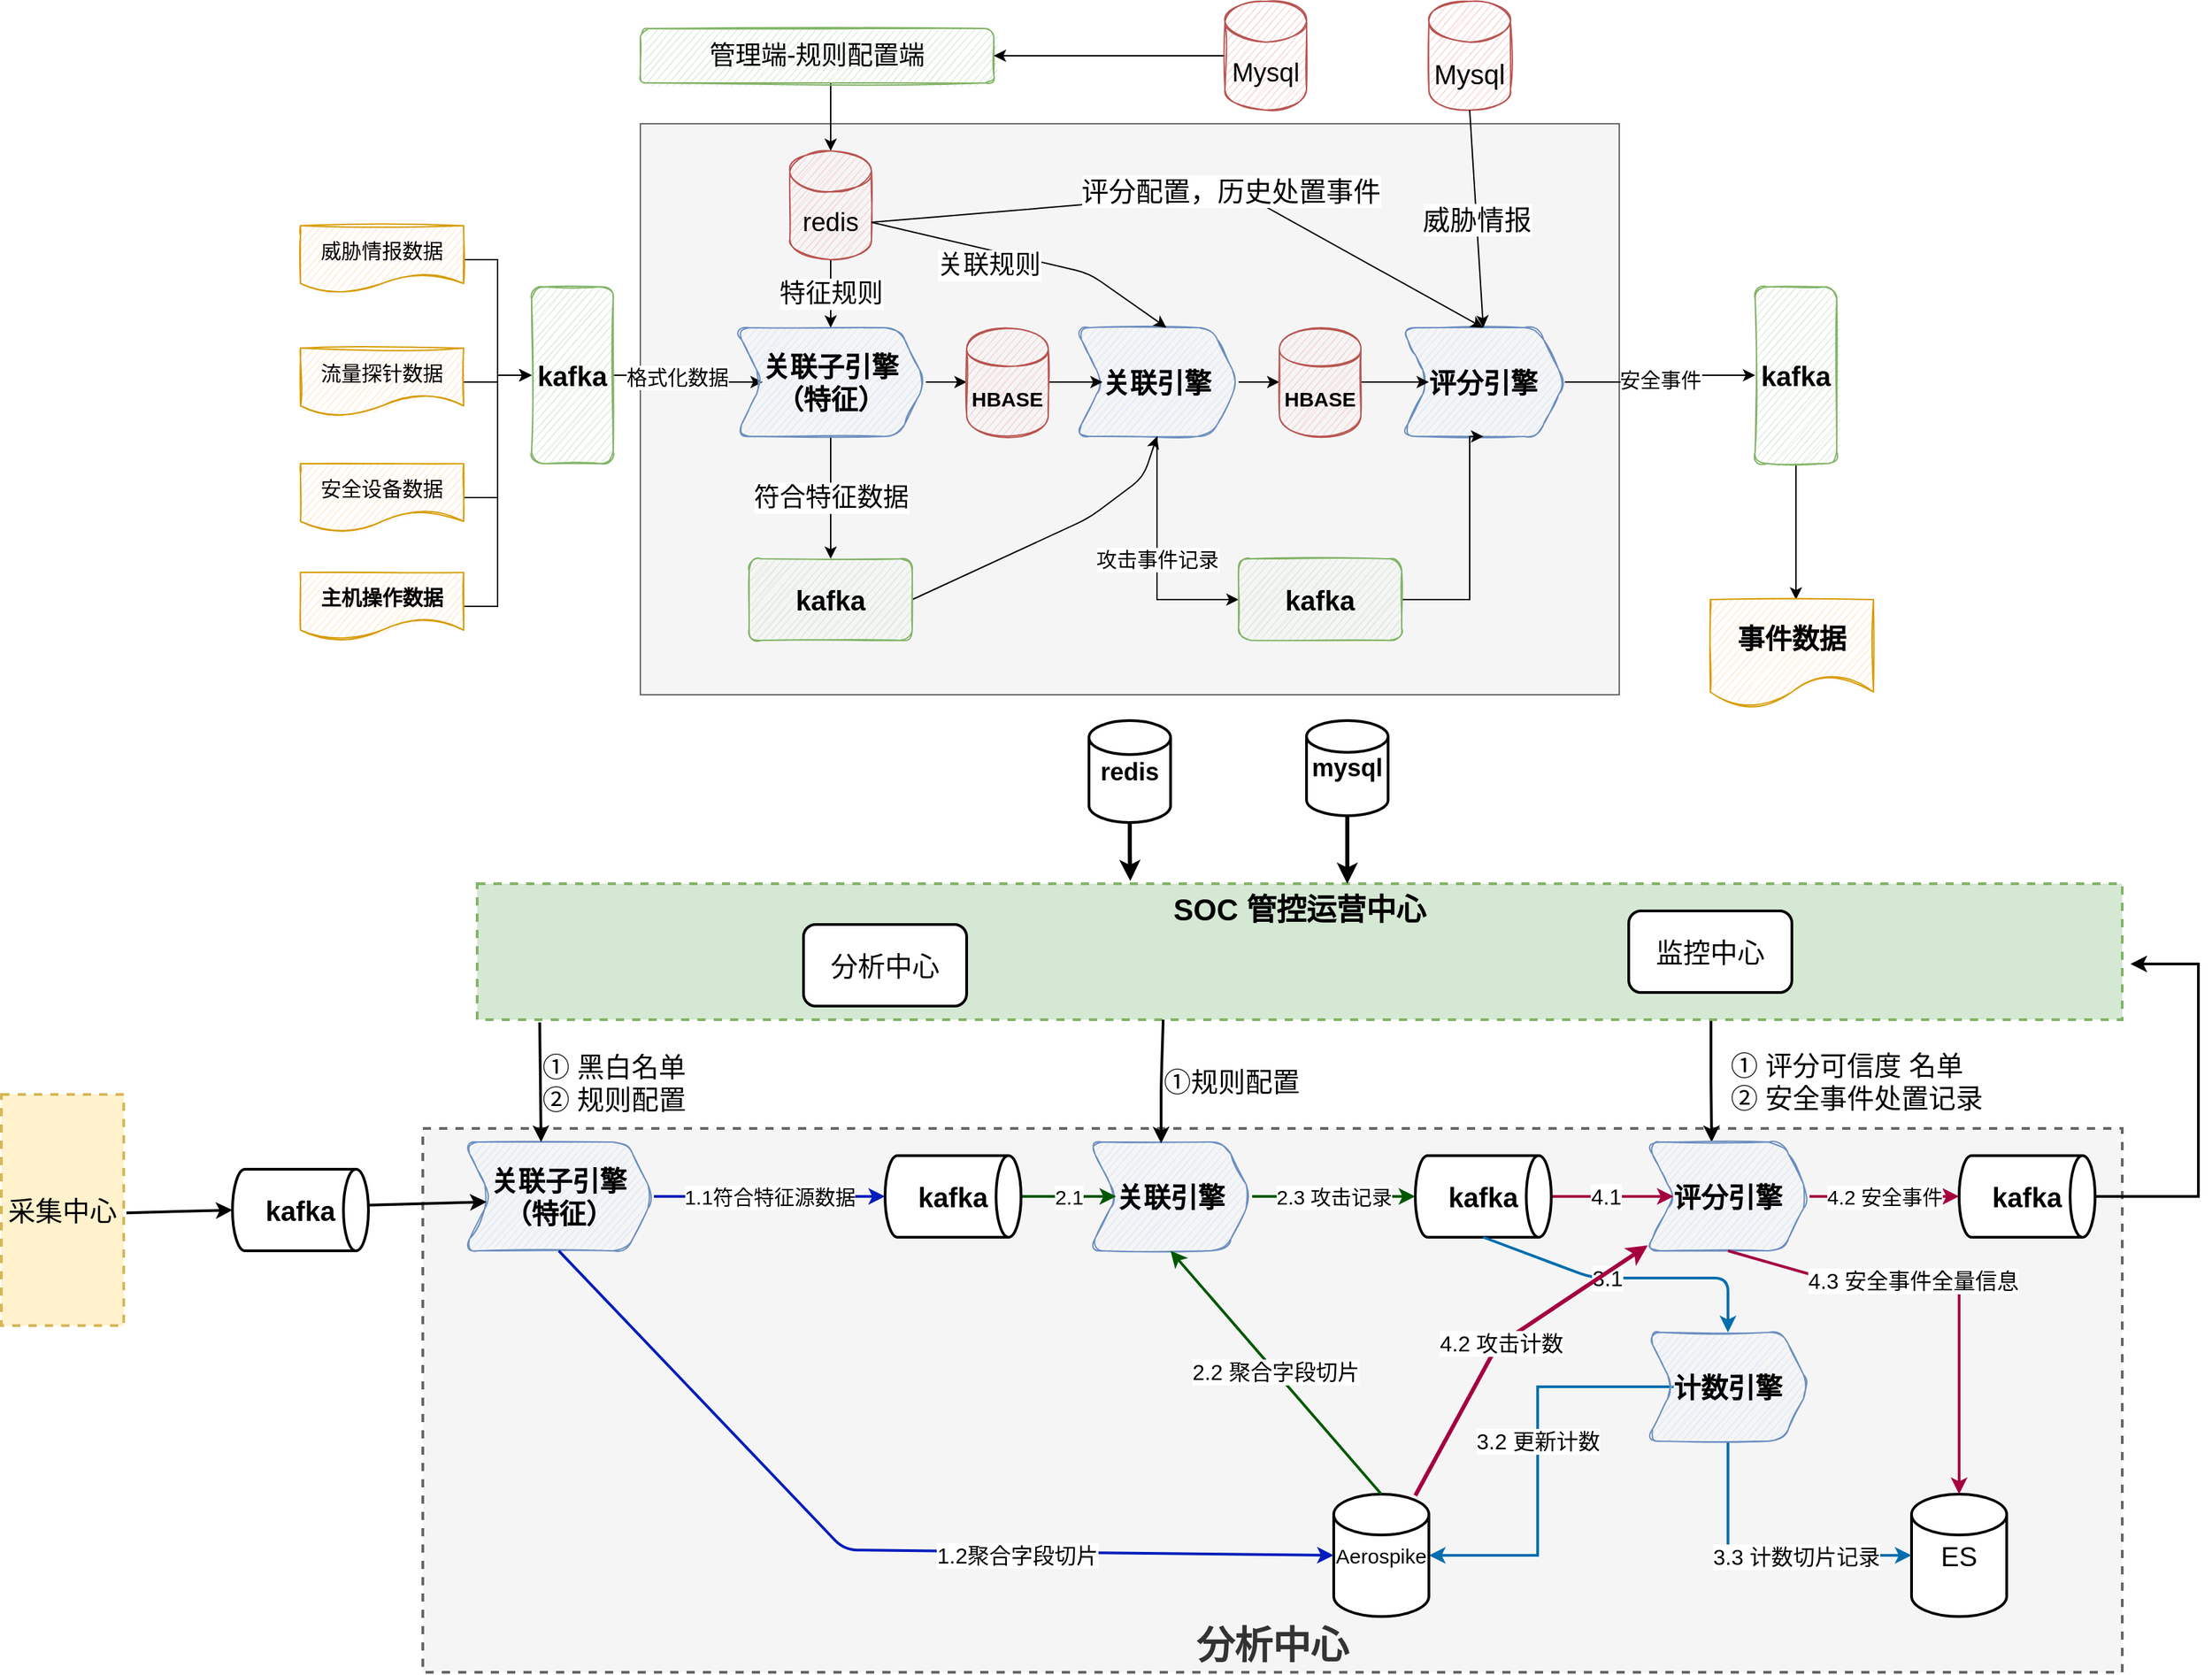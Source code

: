 <mxfile version="13.9.2" type="github">
  <diagram id="k-_hA_vMaZ0_n13lo4ve" name="Page-1">
    <mxGraphModel dx="3197" dy="2439" grid="0" gridSize="10" guides="1" tooltips="1" connect="1" arrows="1" fold="1" page="1" pageScale="1" pageWidth="827" pageHeight="1169" math="0" shadow="0">
      <root>
        <mxCell id="0" />
        <mxCell id="1" parent="0" />
        <mxCell id="I-t4ilNqCJrQ_DmIzYB3-65" value="分析中心" style="rounded=0;whiteSpace=wrap;html=1;strokeWidth=2;fontSize=28;dashed=1;verticalAlign=bottom;fillColor=#f5f5f5;strokeColor=#666666;fontColor=#333333;fontStyle=1" vertex="1" parent="1">
          <mxGeometry x="-60" y="810" width="1250" height="400" as="geometry" />
        </mxCell>
        <mxCell id="I-t4ilNqCJrQ_DmIzYB3-51" value="① 评分可信度 名单&lt;br&gt;&lt;div&gt;② 安全事件处置记录&lt;/div&gt;" style="edgeStyle=orthogonalEdgeStyle;rounded=0;orthogonalLoop=1;jettySize=auto;html=1;exitX=0.75;exitY=1;exitDx=0;exitDy=0;entryX=0.4;entryY=0;entryDx=0;entryDy=0;entryPerimeter=0;strokeWidth=2;fontSize=20;align=left;" edge="1" parent="1" source="I-t4ilNqCJrQ_DmIzYB3-13" target="I-t4ilNqCJrQ_DmIzYB3-3">
          <mxGeometry x="0.007" y="12" relative="1" as="geometry">
            <mxPoint as="offset" />
          </mxGeometry>
        </mxCell>
        <mxCell id="I-t4ilNqCJrQ_DmIzYB3-13" value="SOC 管控运营中心" style="rounded=0;whiteSpace=wrap;html=1;dashed=1;strokeWidth=2;fontSize=22;fontStyle=1;verticalAlign=top;fillColor=#d5e8d4;strokeColor=#82b366;" vertex="1" parent="1">
          <mxGeometry x="-20" y="630" width="1210" height="100" as="geometry" />
        </mxCell>
        <mxCell id="zdGKlnPMTBpzzSBxHCTf-1" value="" style="rounded=0;whiteSpace=wrap;html=1;fillColor=#f5f5f5;strokeColor=#666666;fontColor=#333333;" parent="1" vertex="1">
          <mxGeometry x="100" y="71" width="720" height="420" as="geometry" />
        </mxCell>
        <mxCell id="t2oM3CRjPCpd91PFb_5H-9" value="" style="edgeStyle=orthogonalEdgeStyle;rounded=0;orthogonalLoop=1;jettySize=auto;html=1;fontStyle=1" parent="1" source="t2oM3CRjPCpd91PFb_5H-1" target="t2oM3CRjPCpd91PFb_5H-8" edge="1">
          <mxGeometry relative="1" as="geometry" />
        </mxCell>
        <mxCell id="t2oM3CRjPCpd91PFb_5H-44" value="格式化数据" style="edgeLabel;html=1;align=center;verticalAlign=middle;resizable=0;points=[];fontSize=15;" parent="t2oM3CRjPCpd91PFb_5H-9" vertex="1" connectable="0">
          <mxGeometry x="-0.213" y="2" relative="1" as="geometry">
            <mxPoint as="offset" />
          </mxGeometry>
        </mxCell>
        <mxCell id="t2oM3CRjPCpd91PFb_5H-1" value="kafka" style="rounded=1;whiteSpace=wrap;html=1;sketch=1;fillColor=#d5e8d4;strokeColor=#82b366;fontSize=20;fontStyle=1" parent="1" vertex="1">
          <mxGeometry x="20" y="191" width="60" height="130" as="geometry" />
        </mxCell>
        <mxCell id="t2oM3CRjPCpd91PFb_5H-3" value="" style="edgeStyle=orthogonalEdgeStyle;rounded=0;orthogonalLoop=1;jettySize=auto;html=1;fontStyle=1;fontSize=15;exitX=1;exitY=0.5;exitDx=0;exitDy=0;" parent="1" source="t2oM3CRjPCpd91PFb_5H-53" target="t2oM3CRjPCpd91PFb_5H-1" edge="1">
          <mxGeometry relative="1" as="geometry">
            <mxPoint x="-20" y="261" as="sourcePoint" />
          </mxGeometry>
        </mxCell>
        <mxCell id="t2oM3CRjPCpd91PFb_5H-33" value="" style="edgeStyle=orthogonalEdgeStyle;rounded=0;orthogonalLoop=1;jettySize=auto;html=1;fontSize=19;" parent="1" source="t2oM3CRjPCpd91PFb_5H-38" edge="1">
          <mxGeometry relative="1" as="geometry">
            <mxPoint x="950" y="421" as="targetPoint" />
          </mxGeometry>
        </mxCell>
        <mxCell id="G5bn7CLQvwC5X1-ajMHJ-4" value="" style="edgeStyle=orthogonalEdgeStyle;rounded=0;orthogonalLoop=1;jettySize=auto;html=1;" parent="1" source="t2oM3CRjPCpd91PFb_5H-6" target="G5bn7CLQvwC5X1-ajMHJ-3" edge="1">
          <mxGeometry relative="1" as="geometry" />
        </mxCell>
        <mxCell id="t2oM3CRjPCpd91PFb_5H-6" value="关联引擎" style="shape=step;perimeter=stepPerimeter;whiteSpace=wrap;html=1;fixedSize=1;rounded=1;strokeColor=#6c8ebf;fillColor=#dae8fc;sketch=1;fontSize=20;fontStyle=1" parent="1" vertex="1">
          <mxGeometry x="420" y="221" width="120" height="80" as="geometry" />
        </mxCell>
        <mxCell id="t2oM3CRjPCpd91PFb_5H-15" value="" style="edgeStyle=orthogonalEdgeStyle;rounded=0;orthogonalLoop=1;jettySize=auto;html=1;fontSize=20;fontStyle=1" parent="1" source="t2oM3CRjPCpd91PFb_5H-8" target="t2oM3CRjPCpd91PFb_5H-14" edge="1">
          <mxGeometry relative="1" as="geometry" />
        </mxCell>
        <mxCell id="t2oM3CRjPCpd91PFb_5H-18" value="符合特征数据" style="edgeStyle=orthogonalEdgeStyle;rounded=0;orthogonalLoop=1;jettySize=auto;html=1;fontSize=19;entryX=0.5;entryY=0;entryDx=0;entryDy=0;" parent="1" source="t2oM3CRjPCpd91PFb_5H-8" target="t2oM3CRjPCpd91PFb_5H-34" edge="1">
          <mxGeometry relative="1" as="geometry">
            <mxPoint x="370" y="451" as="targetPoint" />
          </mxGeometry>
        </mxCell>
        <mxCell id="t2oM3CRjPCpd91PFb_5H-8" value="关联子引擎（特征）" style="shape=step;perimeter=stepPerimeter;whiteSpace=wrap;html=1;fixedSize=1;rounded=1;strokeColor=#6c8ebf;fillColor=#dae8fc;sketch=1;fontSize=20;fontStyle=1" parent="1" vertex="1">
          <mxGeometry x="170" y="221" width="140" height="80" as="geometry" />
        </mxCell>
        <mxCell id="t2oM3CRjPCpd91PFb_5H-10" style="edgeStyle=orthogonalEdgeStyle;rounded=0;orthogonalLoop=1;jettySize=auto;html=1;exitX=0.5;exitY=1;exitDx=0;exitDy=0;fontStyle=1" parent="1" source="t2oM3CRjPCpd91PFb_5H-6" target="t2oM3CRjPCpd91PFb_5H-6" edge="1">
          <mxGeometry relative="1" as="geometry" />
        </mxCell>
        <mxCell id="t2oM3CRjPCpd91PFb_5H-16" value="" style="edgeStyle=orthogonalEdgeStyle;rounded=0;orthogonalLoop=1;jettySize=auto;html=1;fontSize=20;fontStyle=1" parent="1" source="t2oM3CRjPCpd91PFb_5H-14" target="t2oM3CRjPCpd91PFb_5H-6" edge="1">
          <mxGeometry relative="1" as="geometry" />
        </mxCell>
        <mxCell id="t2oM3CRjPCpd91PFb_5H-14" value="&lt;font style=&quot;font-size: 15px&quot;&gt;HBASE&lt;/font&gt;" style="shape=cylinder;whiteSpace=wrap;html=1;boundedLbl=1;backgroundOutline=1;rounded=1;strokeColor=#b85450;fillColor=#f8cecc;sketch=1;fontStyle=1" parent="1" vertex="1">
          <mxGeometry x="340" y="221" width="60" height="80" as="geometry" />
        </mxCell>
        <mxCell id="t2oM3CRjPCpd91PFb_5H-19" value="" style="endArrow=classic;html=1;fontSize=19;exitX=1;exitY=0.5;exitDx=0;exitDy=0;entryX=0.5;entryY=1;entryDx=0;entryDy=0;" parent="1" source="t2oM3CRjPCpd91PFb_5H-34" target="t2oM3CRjPCpd91PFb_5H-6" edge="1">
          <mxGeometry width="50" height="50" relative="1" as="geometry">
            <mxPoint x="447.5" y="491" as="sourcePoint" />
            <mxPoint x="497.5" y="341" as="targetPoint" />
            <Array as="points">
              <mxPoint x="430" y="361" />
              <mxPoint x="470" y="331" />
            </Array>
          </mxGeometry>
        </mxCell>
        <mxCell id="t2oM3CRjPCpd91PFb_5H-27" value="" style="edgeStyle=orthogonalEdgeStyle;rounded=0;orthogonalLoop=1;jettySize=auto;html=1;fontSize=19;" parent="1" source="t2oM3CRjPCpd91PFb_5H-20" target="t2oM3CRjPCpd91PFb_5H-26" edge="1">
          <mxGeometry relative="1" as="geometry">
            <Array as="points">
              <mxPoint x="240" y="51" />
              <mxPoint x="240" y="51" />
            </Array>
          </mxGeometry>
        </mxCell>
        <mxCell id="t2oM3CRjPCpd91PFb_5H-20" value="管理端-规则配置端" style="rounded=1;whiteSpace=wrap;html=1;sketch=1;strokeWidth=1;fontSize=19;fillColor=#d5e8d4;strokeColor=#82b366;" parent="1" vertex="1">
          <mxGeometry x="100" y="1" width="260" height="40" as="geometry" />
        </mxCell>
        <mxCell id="t2oM3CRjPCpd91PFb_5H-23" value="" style="edgeStyle=orthogonalEdgeStyle;rounded=0;orthogonalLoop=1;jettySize=auto;html=1;fontSize=19;entryX=1;entryY=0.5;entryDx=0;entryDy=0;" parent="1" source="t2oM3CRjPCpd91PFb_5H-22" target="t2oM3CRjPCpd91PFb_5H-20" edge="1">
          <mxGeometry relative="1" as="geometry" />
        </mxCell>
        <mxCell id="t2oM3CRjPCpd91PFb_5H-22" value="Mysql" style="shape=cylinder3;whiteSpace=wrap;html=1;boundedLbl=1;backgroundOutline=1;size=15;sketch=1;strokeWidth=1;fontSize=19;fillColor=#f8cecc;strokeColor=#b85450;" parent="1" vertex="1">
          <mxGeometry x="530" y="-19" width="60" height="80" as="geometry" />
        </mxCell>
        <mxCell id="t2oM3CRjPCpd91PFb_5H-28" value="特征规则" style="edgeStyle=orthogonalEdgeStyle;rounded=0;orthogonalLoop=1;jettySize=auto;html=1;fontSize=19;" parent="1" source="t2oM3CRjPCpd91PFb_5H-26" target="t2oM3CRjPCpd91PFb_5H-8" edge="1">
          <mxGeometry relative="1" as="geometry" />
        </mxCell>
        <mxCell id="t2oM3CRjPCpd91PFb_5H-26" value="redis" style="shape=cylinder3;whiteSpace=wrap;html=1;boundedLbl=1;backgroundOutline=1;size=15;sketch=1;strokeWidth=1;fontSize=19;fillColor=#f8cecc;strokeColor=#b85450;" parent="1" vertex="1">
          <mxGeometry x="210" y="91" width="60" height="80" as="geometry" />
        </mxCell>
        <mxCell id="t2oM3CRjPCpd91PFb_5H-30" value="" style="endArrow=classic;html=1;fontSize=19;exitX=1;exitY=0;exitDx=0;exitDy=52.5;exitPerimeter=0;entryX=0.558;entryY=0;entryDx=0;entryDy=0;entryPerimeter=0;" parent="1" source="t2oM3CRjPCpd91PFb_5H-26" target="t2oM3CRjPCpd91PFb_5H-6" edge="1">
          <mxGeometry width="50" height="50" relative="1" as="geometry">
            <mxPoint x="510" y="151" as="sourcePoint" />
            <mxPoint x="560" y="101" as="targetPoint" />
            <Array as="points">
              <mxPoint x="430" y="181" />
            </Array>
          </mxGeometry>
        </mxCell>
        <mxCell id="t2oM3CRjPCpd91PFb_5H-31" value="关联规则" style="edgeLabel;html=1;align=center;verticalAlign=middle;resizable=0;points=[];fontSize=19;" parent="t2oM3CRjPCpd91PFb_5H-30" vertex="1" connectable="0">
          <mxGeometry x="0.069" y="1" relative="1" as="geometry">
            <mxPoint x="-36.17" y="3.33" as="offset" />
          </mxGeometry>
        </mxCell>
        <mxCell id="t2oM3CRjPCpd91PFb_5H-32" value="事件数据" style="shape=document;whiteSpace=wrap;html=1;boundedLbl=1;rounded=1;fontSize=20;fontStyle=1;strokeColor=#d79b00;fillColor=#ffe6cc;sketch=1;" parent="1" vertex="1">
          <mxGeometry x="887" y="421" width="120" height="80" as="geometry" />
        </mxCell>
        <mxCell id="t2oM3CRjPCpd91PFb_5H-34" value="kafka" style="rounded=1;whiteSpace=wrap;html=1;sketch=1;fillColor=#d5e8d4;strokeColor=#82b366;fontSize=20;fontStyle=1" parent="1" vertex="1">
          <mxGeometry x="180" y="391" width="120" height="60" as="geometry" />
        </mxCell>
        <mxCell id="t2oM3CRjPCpd91PFb_5H-38" value="kafka" style="rounded=1;whiteSpace=wrap;html=1;sketch=1;fillColor=#d5e8d4;strokeColor=#82b366;fontSize=20;fontStyle=1" parent="1" vertex="1">
          <mxGeometry x="920" y="191" width="60" height="130" as="geometry" />
        </mxCell>
        <mxCell id="t2oM3CRjPCpd91PFb_5H-39" value="安全事件" style="edgeStyle=orthogonalEdgeStyle;rounded=0;orthogonalLoop=1;jettySize=auto;html=1;fontSize=15;" parent="1" source="zdGKlnPMTBpzzSBxHCTf-5" target="t2oM3CRjPCpd91PFb_5H-38" edge="1">
          <mxGeometry relative="1" as="geometry">
            <mxPoint x="730" y="261" as="sourcePoint" />
            <mxPoint x="900" y="261" as="targetPoint" />
          </mxGeometry>
        </mxCell>
        <mxCell id="t2oM3CRjPCpd91PFb_5H-42" style="edgeStyle=orthogonalEdgeStyle;rounded=0;orthogonalLoop=1;jettySize=auto;html=1;entryX=0;entryY=0.5;entryDx=0;entryDy=0;strokeWidth=1;fontSize=15;exitX=1;exitY=0.5;exitDx=0;exitDy=0;" parent="1" source="t2oM3CRjPCpd91PFb_5H-54" target="t2oM3CRjPCpd91PFb_5H-1" edge="1">
          <mxGeometry relative="1" as="geometry">
            <mxPoint x="-20" y="341" as="sourcePoint" />
          </mxGeometry>
        </mxCell>
        <mxCell id="t2oM3CRjPCpd91PFb_5H-46" style="edgeStyle=orthogonalEdgeStyle;rounded=0;orthogonalLoop=1;jettySize=auto;html=1;entryX=0;entryY=0.5;entryDx=0;entryDy=0;strokeWidth=1;fontSize=15;" parent="1" source="t2oM3CRjPCpd91PFb_5H-55" target="t2oM3CRjPCpd91PFb_5H-1" edge="1">
          <mxGeometry relative="1" as="geometry">
            <mxPoint x="-20" y="421" as="sourcePoint" />
          </mxGeometry>
        </mxCell>
        <mxCell id="t2oM3CRjPCpd91PFb_5H-48" style="edgeStyle=orthogonalEdgeStyle;rounded=0;orthogonalLoop=1;jettySize=auto;html=1;entryX=0;entryY=0.5;entryDx=0;entryDy=0;strokeWidth=1;fontSize=15;exitX=1;exitY=0.5;exitDx=0;exitDy=0;" parent="1" source="t2oM3CRjPCpd91PFb_5H-51" target="t2oM3CRjPCpd91PFb_5H-1" edge="1">
          <mxGeometry relative="1" as="geometry">
            <mxPoint x="-20" y="166" as="sourcePoint" />
          </mxGeometry>
        </mxCell>
        <mxCell id="t2oM3CRjPCpd91PFb_5H-51" value="威胁情报数据" style="shape=document;whiteSpace=wrap;html=1;boundedLbl=1;shadow=0;sketch=1;strokeWidth=1;fontSize=15;fillColor=#ffe6cc;strokeColor=#d79b00;" parent="1" vertex="1">
          <mxGeometry x="-150" y="146" width="120" height="50" as="geometry" />
        </mxCell>
        <mxCell id="t2oM3CRjPCpd91PFb_5H-53" value="流量探针数据" style="shape=document;whiteSpace=wrap;html=1;boundedLbl=1;shadow=0;sketch=1;strokeWidth=1;fontSize=15;fillColor=#ffe6cc;strokeColor=#d79b00;" parent="1" vertex="1">
          <mxGeometry x="-150" y="236" width="120" height="50" as="geometry" />
        </mxCell>
        <mxCell id="t2oM3CRjPCpd91PFb_5H-54" value="安全设备数据" style="shape=document;whiteSpace=wrap;html=1;boundedLbl=1;shadow=0;sketch=1;strokeWidth=1;fontSize=15;fillColor=#ffe6cc;strokeColor=#d79b00;" parent="1" vertex="1">
          <mxGeometry x="-150" y="321" width="120" height="50" as="geometry" />
        </mxCell>
        <mxCell id="t2oM3CRjPCpd91PFb_5H-55" value="主机操作数据" style="shape=document;whiteSpace=wrap;html=1;boundedLbl=1;shadow=0;sketch=1;strokeWidth=1;fontSize=15;strokeColor=#d79b00;fontStyle=1;fillColor=#ffe6cc;" parent="1" vertex="1">
          <mxGeometry x="-150" y="401" width="120" height="50" as="geometry" />
        </mxCell>
        <mxCell id="zdGKlnPMTBpzzSBxHCTf-5" value="评分引擎" style="shape=step;perimeter=stepPerimeter;whiteSpace=wrap;html=1;fixedSize=1;sketch=1;fillColor=#dae8fc;strokeColor=#6c8ebf;fontSize=20;fontStyle=1;shadow=0;rounded=1;" parent="1" vertex="1">
          <mxGeometry x="660" y="221" width="120" height="80" as="geometry" />
        </mxCell>
        <mxCell id="zdGKlnPMTBpzzSBxHCTf-6" value="攻击事件记录" style="edgeStyle=orthogonalEdgeStyle;rounded=0;orthogonalLoop=1;jettySize=auto;html=1;fontSize=15;entryX=0;entryY=0.5;entryDx=0;entryDy=0;" parent="1" source="t2oM3CRjPCpd91PFb_5H-6" target="G5bn7CLQvwC5X1-ajMHJ-1" edge="1">
          <mxGeometry relative="1" as="geometry">
            <mxPoint x="570" y="261" as="sourcePoint" />
            <mxPoint x="820" y="256" as="targetPoint" />
          </mxGeometry>
        </mxCell>
        <mxCell id="zdGKlnPMTBpzzSBxHCTf-8" value="" style="endArrow=classic;html=1;fontSize=20;entryX=0.5;entryY=0;entryDx=0;entryDy=0;exitX=1;exitY=0;exitDx=0;exitDy=52.5;exitPerimeter=0;" parent="1" source="t2oM3CRjPCpd91PFb_5H-26" target="zdGKlnPMTBpzzSBxHCTf-5" edge="1">
          <mxGeometry width="50" height="50" relative="1" as="geometry">
            <mxPoint x="510" y="156" as="sourcePoint" />
            <mxPoint x="560" y="106" as="targetPoint" />
            <Array as="points">
              <mxPoint x="540" y="121" />
            </Array>
          </mxGeometry>
        </mxCell>
        <mxCell id="zdGKlnPMTBpzzSBxHCTf-9" value="评分配置，历史处置事件" style="edgeLabel;html=1;align=center;verticalAlign=middle;resizable=0;points=[];fontSize=20;" parent="zdGKlnPMTBpzzSBxHCTf-8" vertex="1" connectable="0">
          <mxGeometry x="0.11" y="2" relative="1" as="geometry">
            <mxPoint as="offset" />
          </mxGeometry>
        </mxCell>
        <mxCell id="zdGKlnPMTBpzzSBxHCTf-12" value="Mysql" style="shape=cylinder3;whiteSpace=wrap;html=1;boundedLbl=1;backgroundOutline=1;size=15;rounded=1;shadow=0;sketch=1;fontSize=20;fillColor=#f8cecc;strokeColor=#b85450;" parent="1" vertex="1">
          <mxGeometry x="680" y="-19" width="60" height="80" as="geometry" />
        </mxCell>
        <mxCell id="zdGKlnPMTBpzzSBxHCTf-15" value="威胁情报" style="endArrow=classic;html=1;fontSize=20;entryX=0.5;entryY=0;entryDx=0;entryDy=0;exitX=0.5;exitY=1;exitDx=0;exitDy=0;exitPerimeter=0;" parent="1" source="zdGKlnPMTBpzzSBxHCTf-12" target="zdGKlnPMTBpzzSBxHCTf-5" edge="1">
          <mxGeometry width="50" height="50" relative="1" as="geometry">
            <mxPoint x="710" y="161" as="sourcePoint" />
            <mxPoint x="760" y="111" as="targetPoint" />
          </mxGeometry>
        </mxCell>
        <mxCell id="G5bn7CLQvwC5X1-ajMHJ-2" style="edgeStyle=orthogonalEdgeStyle;rounded=0;orthogonalLoop=1;jettySize=auto;html=1;entryX=0.5;entryY=1;entryDx=0;entryDy=0;" parent="1" source="G5bn7CLQvwC5X1-ajMHJ-1" target="zdGKlnPMTBpzzSBxHCTf-5" edge="1">
          <mxGeometry relative="1" as="geometry">
            <Array as="points">
              <mxPoint x="710" y="421" />
            </Array>
          </mxGeometry>
        </mxCell>
        <mxCell id="G5bn7CLQvwC5X1-ajMHJ-1" value="kafka" style="rounded=1;whiteSpace=wrap;html=1;sketch=1;fillColor=#d5e8d4;strokeColor=#82b366;fontSize=20;fontStyle=1" parent="1" vertex="1">
          <mxGeometry x="540" y="391" width="120" height="60" as="geometry" />
        </mxCell>
        <mxCell id="G5bn7CLQvwC5X1-ajMHJ-5" value="" style="edgeStyle=orthogonalEdgeStyle;rounded=0;orthogonalLoop=1;jettySize=auto;html=1;" parent="1" source="G5bn7CLQvwC5X1-ajMHJ-3" target="zdGKlnPMTBpzzSBxHCTf-5" edge="1">
          <mxGeometry relative="1" as="geometry" />
        </mxCell>
        <mxCell id="G5bn7CLQvwC5X1-ajMHJ-3" value="&lt;font style=&quot;font-size: 15px&quot;&gt;HBASE&lt;/font&gt;" style="shape=cylinder;whiteSpace=wrap;html=1;boundedLbl=1;backgroundOutline=1;rounded=1;strokeColor=#b85450;fillColor=#f8cecc;sketch=1;fontStyle=1" parent="1" vertex="1">
          <mxGeometry x="570" y="221" width="60" height="80" as="geometry" />
        </mxCell>
        <mxCell id="I-t4ilNqCJrQ_DmIzYB3-17" value="1.1符合特征源数据" style="edgeStyle=orthogonalEdgeStyle;rounded=0;orthogonalLoop=1;jettySize=auto;html=1;fontSize=15;strokeWidth=2;fillColor=#0050ef;strokeColor=#001DBC;" edge="1" parent="1" source="I-t4ilNqCJrQ_DmIzYB3-1" target="I-t4ilNqCJrQ_DmIzYB3-5">
          <mxGeometry relative="1" as="geometry" />
        </mxCell>
        <mxCell id="I-t4ilNqCJrQ_DmIzYB3-1" value="关联子引擎（特征）" style="shape=step;perimeter=stepPerimeter;whiteSpace=wrap;html=1;fixedSize=1;rounded=1;strokeColor=#6c8ebf;fillColor=#dae8fc;sketch=1;fontSize=20;fontStyle=1" vertex="1" parent="1">
          <mxGeometry x="-30" y="820" width="140" height="80" as="geometry" />
        </mxCell>
        <mxCell id="I-t4ilNqCJrQ_DmIzYB3-19" value="2.3 攻击记录" style="edgeStyle=orthogonalEdgeStyle;rounded=0;orthogonalLoop=1;jettySize=auto;html=1;exitX=1;exitY=0.5;exitDx=0;exitDy=0;strokeWidth=2;fontSize=15;fillColor=#008a00;strokeColor=#005700;" edge="1" parent="1" source="I-t4ilNqCJrQ_DmIzYB3-2" target="I-t4ilNqCJrQ_DmIzYB3-6">
          <mxGeometry relative="1" as="geometry" />
        </mxCell>
        <mxCell id="I-t4ilNqCJrQ_DmIzYB3-2" value="关联引擎" style="shape=step;perimeter=stepPerimeter;whiteSpace=wrap;html=1;fixedSize=1;rounded=1;strokeColor=#6c8ebf;fillColor=#dae8fc;sketch=1;fontSize=20;fontStyle=1" vertex="1" parent="1">
          <mxGeometry x="430" y="820" width="120" height="80" as="geometry" />
        </mxCell>
        <mxCell id="I-t4ilNqCJrQ_DmIzYB3-22" value="4.2 安全事件" style="edgeStyle=orthogonalEdgeStyle;rounded=0;orthogonalLoop=1;jettySize=auto;html=1;exitX=1;exitY=0.5;exitDx=0;exitDy=0;entryX=0;entryY=0.5;entryDx=0;entryDy=0;entryPerimeter=0;strokeWidth=2;fontSize=15;fillColor=#d80073;strokeColor=#A50040;" edge="1" parent="1" source="I-t4ilNqCJrQ_DmIzYB3-3" target="I-t4ilNqCJrQ_DmIzYB3-11">
          <mxGeometry relative="1" as="geometry" />
        </mxCell>
        <mxCell id="I-t4ilNqCJrQ_DmIzYB3-3" value="评分引擎" style="shape=step;perimeter=stepPerimeter;whiteSpace=wrap;html=1;fixedSize=1;sketch=1;fillColor=#dae8fc;strokeColor=#6c8ebf;fontSize=20;fontStyle=1;shadow=0;rounded=1;" vertex="1" parent="1">
          <mxGeometry x="840" y="820" width="120" height="80" as="geometry" />
        </mxCell>
        <mxCell id="I-t4ilNqCJrQ_DmIzYB3-25" style="edgeStyle=orthogonalEdgeStyle;rounded=0;orthogonalLoop=1;jettySize=auto;html=1;exitX=0.5;exitY=1;exitDx=0;exitDy=0;entryX=0;entryY=0.5;entryDx=0;entryDy=0;entryPerimeter=0;strokeWidth=2;fontSize=16;fillColor=#1ba1e2;strokeColor=#006EAF;" edge="1" parent="1" source="I-t4ilNqCJrQ_DmIzYB3-4" target="I-t4ilNqCJrQ_DmIzYB3-7">
          <mxGeometry relative="1" as="geometry" />
        </mxCell>
        <mxCell id="I-t4ilNqCJrQ_DmIzYB3-38" value="3.3 计数切片记录" style="edgeLabel;html=1;align=center;verticalAlign=middle;resizable=0;points=[];fontSize=16;" vertex="1" connectable="0" parent="I-t4ilNqCJrQ_DmIzYB3-25">
          <mxGeometry x="0.224" y="-1" relative="1" as="geometry">
            <mxPoint as="offset" />
          </mxGeometry>
        </mxCell>
        <mxCell id="I-t4ilNqCJrQ_DmIzYB3-26" style="edgeStyle=orthogonalEdgeStyle;rounded=0;orthogonalLoop=1;jettySize=auto;html=1;exitX=0;exitY=0.5;exitDx=0;exitDy=0;entryX=1;entryY=0.5;entryDx=0;entryDy=0;entryPerimeter=0;strokeWidth=2;fontSize=16;fillColor=#1ba1e2;strokeColor=#006EAF;" edge="1" parent="1" source="I-t4ilNqCJrQ_DmIzYB3-4" target="I-t4ilNqCJrQ_DmIzYB3-16">
          <mxGeometry relative="1" as="geometry" />
        </mxCell>
        <mxCell id="I-t4ilNqCJrQ_DmIzYB3-39" value="3.2 更新计数" style="edgeLabel;html=1;align=center;verticalAlign=middle;resizable=0;points=[];fontSize=16;" vertex="1" connectable="0" parent="I-t4ilNqCJrQ_DmIzYB3-26">
          <mxGeometry x="-0.737" y="-2" relative="1" as="geometry">
            <mxPoint x="-60" y="42" as="offset" />
          </mxGeometry>
        </mxCell>
        <mxCell id="I-t4ilNqCJrQ_DmIzYB3-4" value="计数引擎" style="shape=step;perimeter=stepPerimeter;whiteSpace=wrap;html=1;fixedSize=1;sketch=1;fillColor=#dae8fc;strokeColor=#6c8ebf;fontSize=20;fontStyle=1;shadow=0;rounded=1;" vertex="1" parent="1">
          <mxGeometry x="840" y="960" width="120" height="80" as="geometry" />
        </mxCell>
        <mxCell id="I-t4ilNqCJrQ_DmIzYB3-18" value="2.1" style="edgeStyle=orthogonalEdgeStyle;rounded=0;orthogonalLoop=1;jettySize=auto;html=1;strokeWidth=2;fontSize=15;fillColor=#008a00;strokeColor=#005700;" edge="1" parent="1" source="I-t4ilNqCJrQ_DmIzYB3-5" target="I-t4ilNqCJrQ_DmIzYB3-2">
          <mxGeometry relative="1" as="geometry" />
        </mxCell>
        <mxCell id="I-t4ilNqCJrQ_DmIzYB3-5" value="kafka" style="strokeWidth=2;html=1;shape=mxgraph.flowchart.direct_data;whiteSpace=wrap;fontStyle=1;fontSize=20;" vertex="1" parent="1">
          <mxGeometry x="280" y="830" width="100" height="60" as="geometry" />
        </mxCell>
        <mxCell id="I-t4ilNqCJrQ_DmIzYB3-20" style="edgeStyle=orthogonalEdgeStyle;rounded=0;orthogonalLoop=1;jettySize=auto;html=1;exitX=1;exitY=0.5;exitDx=0;exitDy=0;exitPerimeter=0;strokeWidth=2;fontSize=15;fillColor=#d80073;strokeColor=#A50040;" edge="1" parent="1" source="I-t4ilNqCJrQ_DmIzYB3-6" target="I-t4ilNqCJrQ_DmIzYB3-3">
          <mxGeometry relative="1" as="geometry" />
        </mxCell>
        <mxCell id="I-t4ilNqCJrQ_DmIzYB3-33" value="4.1" style="edgeLabel;html=1;align=center;verticalAlign=middle;resizable=0;points=[];fontSize=16;" vertex="1" connectable="0" parent="I-t4ilNqCJrQ_DmIzYB3-20">
          <mxGeometry x="0.267" y="5" relative="1" as="geometry">
            <mxPoint x="-17" y="5" as="offset" />
          </mxGeometry>
        </mxCell>
        <mxCell id="I-t4ilNqCJrQ_DmIzYB3-6" value="kafka" style="strokeWidth=2;html=1;shape=mxgraph.flowchart.direct_data;whiteSpace=wrap;fontStyle=1;fontSize=20;" vertex="1" parent="1">
          <mxGeometry x="670" y="830" width="100" height="60" as="geometry" />
        </mxCell>
        <mxCell id="I-t4ilNqCJrQ_DmIzYB3-7" value="ES" style="strokeWidth=2;html=1;shape=mxgraph.flowchart.database;whiteSpace=wrap;fontSize=20;" vertex="1" parent="1">
          <mxGeometry x="1035" y="1079" width="70" height="90" as="geometry" />
        </mxCell>
        <mxCell id="I-t4ilNqCJrQ_DmIzYB3-50" style="edgeStyle=orthogonalEdgeStyle;rounded=0;orthogonalLoop=1;jettySize=auto;html=1;exitX=0.5;exitY=1;exitDx=0;exitDy=0;exitPerimeter=0;entryX=0.397;entryY=-0.02;entryDx=0;entryDy=0;entryPerimeter=0;strokeWidth=3;fontSize=20;" edge="1" parent="1" source="I-t4ilNqCJrQ_DmIzYB3-8" target="I-t4ilNqCJrQ_DmIzYB3-13">
          <mxGeometry relative="1" as="geometry" />
        </mxCell>
        <mxCell id="I-t4ilNqCJrQ_DmIzYB3-8" value="redis" style="strokeWidth=2;html=1;shape=mxgraph.flowchart.database;whiteSpace=wrap;fontSize=18;fontStyle=1" vertex="1" parent="1">
          <mxGeometry x="430" y="510" width="60" height="75" as="geometry" />
        </mxCell>
        <mxCell id="I-t4ilNqCJrQ_DmIzYB3-45" value="" style="edgeStyle=orthogonalEdgeStyle;rounded=0;orthogonalLoop=1;jettySize=auto;html=1;strokeWidth=3;fontSize=20;" edge="1" parent="1" source="I-t4ilNqCJrQ_DmIzYB3-9" target="I-t4ilNqCJrQ_DmIzYB3-13">
          <mxGeometry relative="1" as="geometry">
            <mxPoint x="610" y="640" as="targetPoint" />
            <Array as="points">
              <mxPoint x="620" y="620" />
              <mxPoint x="620" y="620" />
            </Array>
          </mxGeometry>
        </mxCell>
        <mxCell id="I-t4ilNqCJrQ_DmIzYB3-9" value="mysql" style="strokeWidth=2;html=1;shape=mxgraph.flowchart.database;whiteSpace=wrap;fontSize=18;fontStyle=1" vertex="1" parent="1">
          <mxGeometry x="590" y="510" width="60" height="70" as="geometry" />
        </mxCell>
        <mxCell id="I-t4ilNqCJrQ_DmIzYB3-66" style="edgeStyle=orthogonalEdgeStyle;rounded=0;orthogonalLoop=1;jettySize=auto;html=1;strokeWidth=2;fontSize=28;align=left;" edge="1" parent="1" source="I-t4ilNqCJrQ_DmIzYB3-11">
          <mxGeometry relative="1" as="geometry">
            <mxPoint x="1196" y="689" as="targetPoint" />
            <Array as="points">
              <mxPoint x="1246" y="860" />
              <mxPoint x="1246" y="689" />
            </Array>
          </mxGeometry>
        </mxCell>
        <mxCell id="I-t4ilNqCJrQ_DmIzYB3-11" value="kafka" style="strokeWidth=2;html=1;shape=mxgraph.flowchart.direct_data;whiteSpace=wrap;fontStyle=1;fontSize=20;" vertex="1" parent="1">
          <mxGeometry x="1070" y="830" width="100" height="60" as="geometry" />
        </mxCell>
        <mxCell id="I-t4ilNqCJrQ_DmIzYB3-16" value="Aerospike" style="strokeWidth=2;html=1;shape=mxgraph.flowchart.database;whiteSpace=wrap;fontSize=15;" vertex="1" parent="1">
          <mxGeometry x="610" y="1079" width="70" height="90" as="geometry" />
        </mxCell>
        <mxCell id="I-t4ilNqCJrQ_DmIzYB3-21" value="" style="endArrow=classic;html=1;strokeWidth=2;fontSize=15;entryX=0.5;entryY=0;entryDx=0;entryDy=0;exitX=0.5;exitY=1;exitDx=0;exitDy=0;exitPerimeter=0;fillColor=#1ba1e2;strokeColor=#006EAF;" edge="1" parent="1" source="I-t4ilNqCJrQ_DmIzYB3-6" target="I-t4ilNqCJrQ_DmIzYB3-4">
          <mxGeometry width="50" height="50" relative="1" as="geometry">
            <mxPoint x="810" y="860" as="sourcePoint" />
            <mxPoint x="800" y="920" as="targetPoint" />
            <Array as="points">
              <mxPoint x="800" y="920" />
              <mxPoint x="900" y="920" />
            </Array>
          </mxGeometry>
        </mxCell>
        <mxCell id="I-t4ilNqCJrQ_DmIzYB3-34" value="3.1" style="edgeLabel;html=1;align=center;verticalAlign=middle;resizable=0;points=[];fontSize=16;" vertex="1" connectable="0" parent="I-t4ilNqCJrQ_DmIzYB3-21">
          <mxGeometry x="-0.483" y="29" relative="1" as="geometry">
            <mxPoint x="25.51" y="36.79" as="offset" />
          </mxGeometry>
        </mxCell>
        <mxCell id="I-t4ilNqCJrQ_DmIzYB3-24" value="" style="endArrow=classic;html=1;strokeWidth=2;fontSize=15;exitX=0.5;exitY=1;exitDx=0;exitDy=0;fillColor=#d80073;strokeColor=#A50040;" edge="1" parent="1" source="I-t4ilNqCJrQ_DmIzYB3-3" target="I-t4ilNqCJrQ_DmIzYB3-7">
          <mxGeometry width="50" height="50" relative="1" as="geometry">
            <mxPoint x="980" y="860" as="sourcePoint" />
            <mxPoint x="1070" y="960" as="targetPoint" />
            <Array as="points">
              <mxPoint x="970" y="920" />
              <mxPoint x="1070" y="920" />
            </Array>
          </mxGeometry>
        </mxCell>
        <mxCell id="I-t4ilNqCJrQ_DmIzYB3-37" value="4.3 安全事件全量信息" style="edgeLabel;html=1;align=center;verticalAlign=middle;resizable=0;points=[];fontSize=16;" vertex="1" connectable="0" parent="I-t4ilNqCJrQ_DmIzYB3-24">
          <mxGeometry x="-0.163" y="-2" relative="1" as="geometry">
            <mxPoint as="offset" />
          </mxGeometry>
        </mxCell>
        <mxCell id="I-t4ilNqCJrQ_DmIzYB3-29" value="" style="endArrow=classic;html=1;strokeWidth=2;fontSize=16;exitX=0.5;exitY=1;exitDx=0;exitDy=0;entryX=0;entryY=0.5;entryDx=0;entryDy=0;entryPerimeter=0;fillColor=#0050ef;strokeColor=#001DBC;" edge="1" parent="1" source="I-t4ilNqCJrQ_DmIzYB3-1" target="I-t4ilNqCJrQ_DmIzYB3-16">
          <mxGeometry width="50" height="50" relative="1" as="geometry">
            <mxPoint x="200" y="1080" as="sourcePoint" />
            <mxPoint x="170" y="1150" as="targetPoint" />
            <Array as="points">
              <mxPoint x="250" y="1120" />
            </Array>
          </mxGeometry>
        </mxCell>
        <mxCell id="I-t4ilNqCJrQ_DmIzYB3-31" value="1.2聚合字段切片" style="edgeLabel;html=1;align=center;verticalAlign=middle;resizable=0;points=[];fontSize=16;" vertex="1" connectable="0" parent="I-t4ilNqCJrQ_DmIzYB3-29">
          <mxGeometry x="0.296" y="-2" relative="1" as="geometry">
            <mxPoint as="offset" />
          </mxGeometry>
        </mxCell>
        <mxCell id="I-t4ilNqCJrQ_DmIzYB3-30" value="2.2 聚合字段切片" style="endArrow=classic;html=1;strokeWidth=2;fontSize=16;entryX=0.5;entryY=1;entryDx=0;entryDy=0;exitX=0.5;exitY=0;exitDx=0;exitDy=0;exitPerimeter=0;fillColor=#008a00;strokeColor=#005700;" edge="1" parent="1" source="I-t4ilNqCJrQ_DmIzYB3-16" target="I-t4ilNqCJrQ_DmIzYB3-2">
          <mxGeometry width="50" height="50" relative="1" as="geometry">
            <mxPoint x="540" y="1000" as="sourcePoint" />
            <mxPoint x="590" y="950" as="targetPoint" />
          </mxGeometry>
        </mxCell>
        <mxCell id="I-t4ilNqCJrQ_DmIzYB3-41" value="4.2 攻击计数" style="endArrow=classic;html=1;strokeWidth=3;fontSize=16;entryX=0.008;entryY=0.95;entryDx=0;entryDy=0;entryPerimeter=0;fillColor=#d80073;strokeColor=#A50040;" edge="1" parent="1" target="I-t4ilNqCJrQ_DmIzYB3-3">
          <mxGeometry width="50" height="50" relative="1" as="geometry">
            <mxPoint x="670" y="1080" as="sourcePoint" />
            <mxPoint x="720" y="990" as="targetPoint" />
            <Array as="points">
              <mxPoint x="670" y="1080" />
              <mxPoint x="730" y="970" />
            </Array>
          </mxGeometry>
        </mxCell>
        <mxCell id="I-t4ilNqCJrQ_DmIzYB3-47" value="分析中心" style="rounded=1;whiteSpace=wrap;html=1;strokeWidth=2;fontSize=20;" vertex="1" parent="1">
          <mxGeometry x="220" y="660" width="120" height="60" as="geometry" />
        </mxCell>
        <mxCell id="I-t4ilNqCJrQ_DmIzYB3-48" value="监控中心" style="rounded=1;whiteSpace=wrap;html=1;strokeWidth=2;fontSize=20;" vertex="1" parent="1">
          <mxGeometry x="827" y="650" width="120" height="60" as="geometry" />
        </mxCell>
        <mxCell id="I-t4ilNqCJrQ_DmIzYB3-52" value="① 黑白名单&lt;br&gt;② 规则配置" style="endArrow=classic;html=1;strokeWidth=2;fontSize=20;align=left;exitX=0.038;exitY=1.02;exitDx=0;exitDy=0;exitPerimeter=0;entryX=0.407;entryY=0;entryDx=0;entryDy=0;entryPerimeter=0;" edge="1" parent="1" source="I-t4ilNqCJrQ_DmIzYB3-13" target="I-t4ilNqCJrQ_DmIzYB3-1">
          <mxGeometry width="50" height="50" relative="1" as="geometry">
            <mxPoint x="130" y="820" as="sourcePoint" />
            <mxPoint x="180" y="770" as="targetPoint" />
          </mxGeometry>
        </mxCell>
        <mxCell id="I-t4ilNqCJrQ_DmIzYB3-55" value="①规则配置" style="endArrow=classic;html=1;strokeWidth=2;fontSize=20;align=left;exitX=0.417;exitY=1;exitDx=0;exitDy=0;exitPerimeter=0;entryX=0.442;entryY=0.013;entryDx=0;entryDy=0;entryPerimeter=0;" edge="1" parent="1" source="I-t4ilNqCJrQ_DmIzYB3-13" target="I-t4ilNqCJrQ_DmIzYB3-2">
          <mxGeometry width="50" height="50" relative="1" as="geometry">
            <mxPoint x="470" y="800" as="sourcePoint" />
            <mxPoint x="520" y="750" as="targetPoint" />
            <Array as="points">
              <mxPoint x="483" y="780" />
            </Array>
          </mxGeometry>
        </mxCell>
        <mxCell id="I-t4ilNqCJrQ_DmIzYB3-56" value="" style="endArrow=classic;html=1;strokeWidth=2;fontSize=20;align=left;entryX=0.121;entryY=0.588;entryDx=0;entryDy=0;entryPerimeter=0;exitX=1;exitY=0.5;exitDx=0;exitDy=0;exitPerimeter=0;" edge="1" parent="1">
          <mxGeometry width="50" height="50" relative="1" as="geometry">
            <mxPoint x="-120" y="867" as="sourcePoint" />
            <mxPoint x="-13.06" y="864.04" as="targetPoint" />
          </mxGeometry>
        </mxCell>
        <mxCell id="I-t4ilNqCJrQ_DmIzYB3-59" value="采集中心" style="rounded=0;whiteSpace=wrap;html=1;strokeWidth=2;fontSize=20;dashed=1;fillColor=#fff2cc;strokeColor=#d6b656;" vertex="1" parent="1">
          <mxGeometry x="-370" y="785" width="90" height="170" as="geometry" />
        </mxCell>
        <mxCell id="I-t4ilNqCJrQ_DmIzYB3-60" value="kafka" style="strokeWidth=2;html=1;shape=mxgraph.flowchart.direct_data;whiteSpace=wrap;fontStyle=1;fontSize=20;" vertex="1" parent="1">
          <mxGeometry x="-200" y="840" width="100" height="60" as="geometry" />
        </mxCell>
        <mxCell id="I-t4ilNqCJrQ_DmIzYB3-63" value="" style="endArrow=classic;html=1;strokeWidth=2;fontSize=20;align=left;exitX=1.022;exitY=0.571;exitDx=0;exitDy=0;exitPerimeter=0;entryX=0;entryY=0.5;entryDx=0;entryDy=0;entryPerimeter=0;" edge="1" parent="1" target="I-t4ilNqCJrQ_DmIzYB3-60">
          <mxGeometry width="50" height="50" relative="1" as="geometry">
            <mxPoint x="-278.02" y="872.07" as="sourcePoint" />
            <mxPoint x="-222" y="872" as="targetPoint" />
          </mxGeometry>
        </mxCell>
      </root>
    </mxGraphModel>
  </diagram>
</mxfile>
